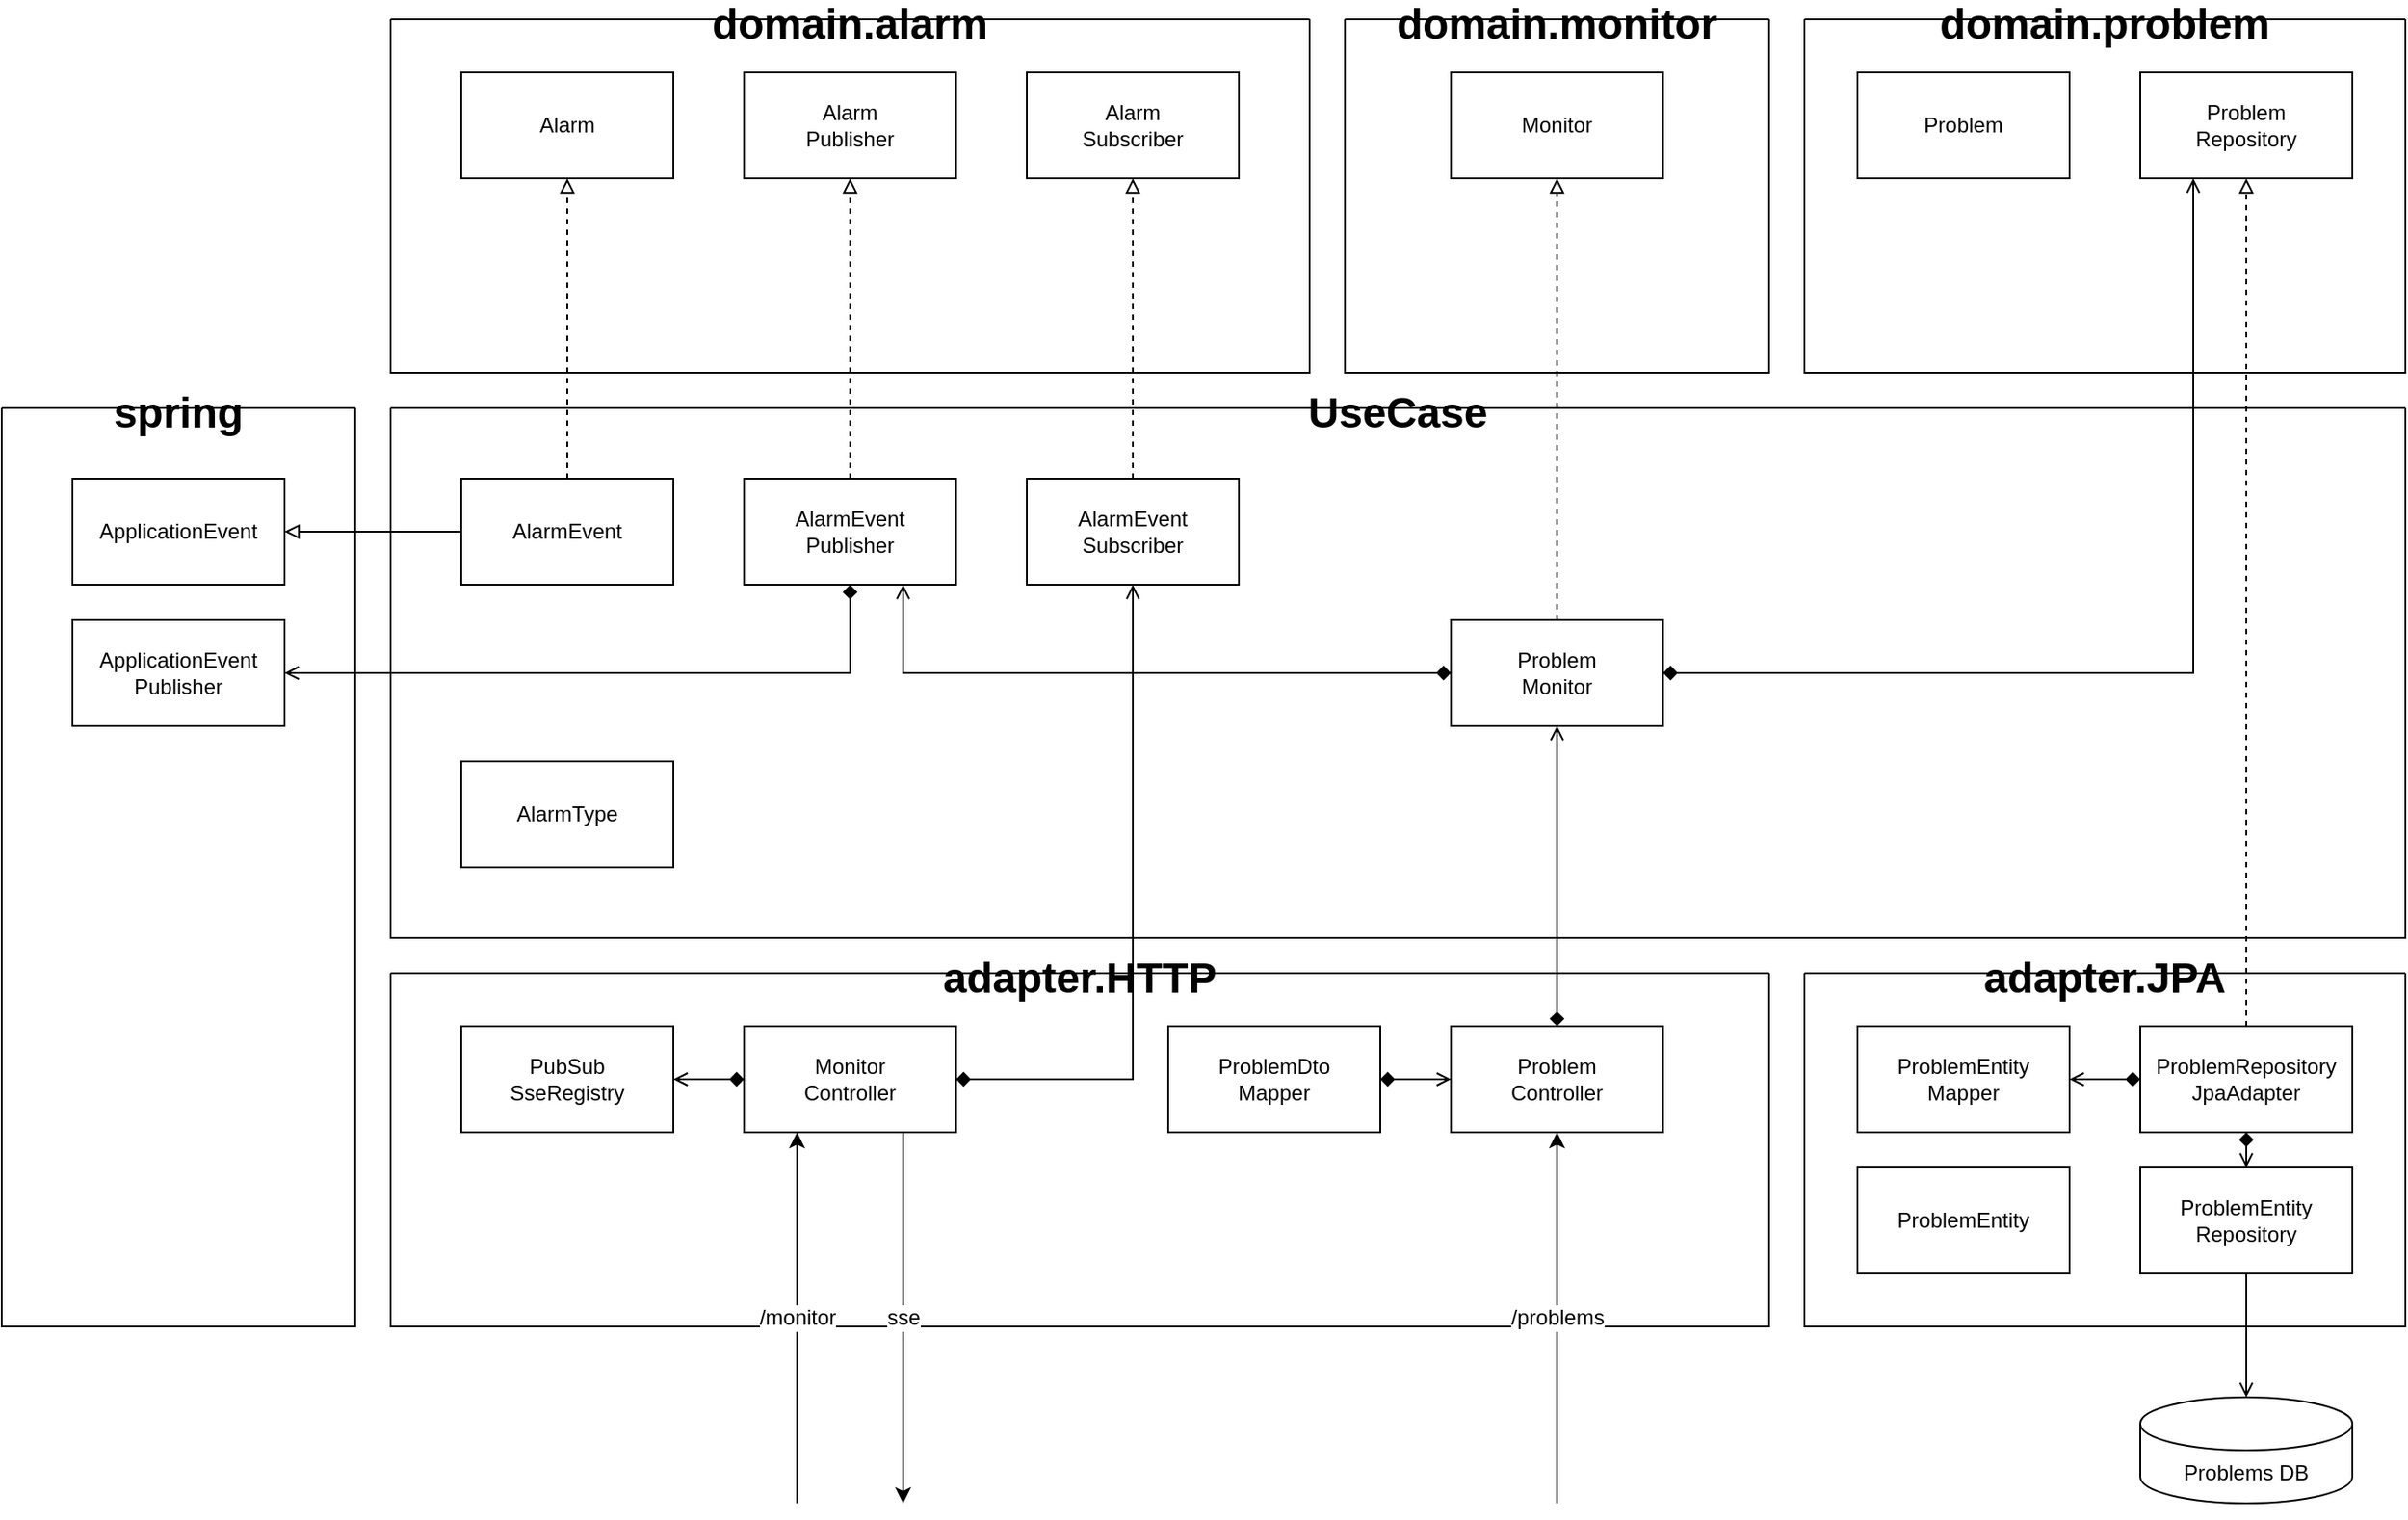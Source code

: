 <mxfile version="20.7.4" type="github">
  <diagram id="GpkoE08ScGIsWNODuLT1" name="Page-1">
    <mxGraphModel dx="2380" dy="1547" grid="1" gridSize="10" guides="1" tooltips="1" connect="1" arrows="1" fold="1" page="0" pageScale="1" pageWidth="827" pageHeight="1169" math="0" shadow="0">
      <root>
        <mxCell id="0" />
        <mxCell id="1" parent="0" />
        <mxCell id="kom0WmJ6hGe8tiKmYwih-12" value="" style="edgeStyle=orthogonalEdgeStyle;rounded=0;orthogonalLoop=1;jettySize=auto;html=1;endArrow=block;endFill=0;dashed=1;exitX=0.5;exitY=0;exitDx=0;exitDy=0;" edge="1" parent="1" source="kom0WmJ6hGe8tiKmYwih-8" target="kom0WmJ6hGe8tiKmYwih-1">
          <mxGeometry relative="1" as="geometry">
            <Array as="points">
              <mxPoint x="-60" y="150" />
              <mxPoint x="-60" y="150" />
            </Array>
          </mxGeometry>
        </mxCell>
        <mxCell id="kom0WmJ6hGe8tiKmYwih-23" value="" style="edgeStyle=orthogonalEdgeStyle;rounded=0;orthogonalLoop=1;jettySize=auto;html=1;startArrow=diamond;startFill=1;endArrow=open;endFill=0;entryX=0.25;entryY=1;entryDx=0;entryDy=0;" edge="1" parent="1" source="kom0WmJ6hGe8tiKmYwih-22" target="kom0WmJ6hGe8tiKmYwih-6">
          <mxGeometry relative="1" as="geometry" />
        </mxCell>
        <mxCell id="kom0WmJ6hGe8tiKmYwih-34" value="" style="edgeStyle=orthogonalEdgeStyle;rounded=0;orthogonalLoop=1;jettySize=auto;html=1;startArrow=none;startFill=0;endArrow=block;endFill=0;entryX=0.5;entryY=1;entryDx=0;entryDy=0;dashed=1;exitX=0.5;exitY=0;exitDx=0;exitDy=0;" edge="1" parent="1" source="kom0WmJ6hGe8tiKmYwih-32" target="kom0WmJ6hGe8tiKmYwih-6">
          <mxGeometry relative="1" as="geometry">
            <mxPoint x="980" y="680" as="targetPoint" />
            <Array as="points">
              <mxPoint x="890" y="140" />
              <mxPoint x="890" y="140" />
            </Array>
          </mxGeometry>
        </mxCell>
        <mxCell id="kom0WmJ6hGe8tiKmYwih-43" value="UseCase" style="swimlane;startSize=0;fontSize=24;fillColor=#D5E8D4;" vertex="1" parent="1">
          <mxGeometry x="-160" y="120" width="1140" height="300" as="geometry">
            <mxRectangle x="-160" y="120" width="170" height="40" as="alternateBounds" />
          </mxGeometry>
        </mxCell>
        <mxCell id="kom0WmJ6hGe8tiKmYwih-8" value="AlarmEvent" style="rounded=0;whiteSpace=wrap;html=1;labelBackgroundColor=none;" vertex="1" parent="kom0WmJ6hGe8tiKmYwih-43">
          <mxGeometry x="40" y="40" width="120" height="60" as="geometry" />
        </mxCell>
        <mxCell id="kom0WmJ6hGe8tiKmYwih-17" value="AlarmEvent&lt;br&gt;Publisher" style="rounded=0;whiteSpace=wrap;html=1;labelBackgroundColor=none;" vertex="1" parent="kom0WmJ6hGe8tiKmYwih-43">
          <mxGeometry x="200" y="40" width="120" height="60" as="geometry" />
        </mxCell>
        <mxCell id="kom0WmJ6hGe8tiKmYwih-22" value="Problem&lt;br&gt;Monitor" style="rounded=0;whiteSpace=wrap;html=1;labelBackgroundColor=none;" vertex="1" parent="kom0WmJ6hGe8tiKmYwih-43">
          <mxGeometry x="600" y="120" width="120" height="60" as="geometry" />
        </mxCell>
        <mxCell id="kom0WmJ6hGe8tiKmYwih-81" value="AlarmEvent&lt;br&gt;Subscriber" style="rounded=0;whiteSpace=wrap;html=1;labelBackgroundColor=none;" vertex="1" parent="kom0WmJ6hGe8tiKmYwih-43">
          <mxGeometry x="360" y="40" width="120" height="60" as="geometry" />
        </mxCell>
        <mxCell id="kom0WmJ6hGe8tiKmYwih-82" value="" style="edgeStyle=orthogonalEdgeStyle;rounded=0;orthogonalLoop=1;jettySize=auto;html=1;startArrow=diamond;startFill=1;endArrow=open;endFill=0;entryX=0.75;entryY=1;entryDx=0;entryDy=0;" edge="1" parent="kom0WmJ6hGe8tiKmYwih-43" source="kom0WmJ6hGe8tiKmYwih-22" target="kom0WmJ6hGe8tiKmYwih-17">
          <mxGeometry relative="1" as="geometry">
            <mxPoint x="600" y="270" as="sourcePoint" />
            <mxPoint x="320" y="150" as="targetPoint" />
          </mxGeometry>
        </mxCell>
        <mxCell id="kom0WmJ6hGe8tiKmYwih-14" value="AlarmType" style="rounded=0;whiteSpace=wrap;html=1;labelBackgroundColor=none;" vertex="1" parent="kom0WmJ6hGe8tiKmYwih-43">
          <mxGeometry x="40" y="200" width="120" height="60" as="geometry" />
        </mxCell>
        <mxCell id="kom0WmJ6hGe8tiKmYwih-46" value="adapter.HTTP" style="swimlane;startSize=0;fontSize=24;fillColor=#D5E8D4;" vertex="1" parent="1">
          <mxGeometry x="-160" y="440" width="780" height="200" as="geometry">
            <mxRectangle x="-160" y="340" width="100" height="40" as="alternateBounds" />
          </mxGeometry>
        </mxCell>
        <mxCell id="kom0WmJ6hGe8tiKmYwih-37" value="Problem&lt;br&gt;Controller" style="rounded=0;whiteSpace=wrap;html=1;labelBackgroundColor=none;" vertex="1" parent="kom0WmJ6hGe8tiKmYwih-46">
          <mxGeometry x="600" y="30" width="120" height="60" as="geometry" />
        </mxCell>
        <mxCell id="kom0WmJ6hGe8tiKmYwih-87" value="" style="edgeStyle=orthogonalEdgeStyle;rounded=0;orthogonalLoop=1;jettySize=auto;html=1;fontSize=24;startArrow=diamond;startFill=1;endArrow=open;endFill=0;" edge="1" parent="kom0WmJ6hGe8tiKmYwih-46" source="kom0WmJ6hGe8tiKmYwih-36" target="kom0WmJ6hGe8tiKmYwih-86">
          <mxGeometry relative="1" as="geometry" />
        </mxCell>
        <mxCell id="kom0WmJ6hGe8tiKmYwih-36" value="Monitor&lt;br&gt;Controller" style="rounded=0;whiteSpace=wrap;html=1;labelBackgroundColor=none;" vertex="1" parent="kom0WmJ6hGe8tiKmYwih-46">
          <mxGeometry x="200" y="30" width="120" height="60" as="geometry" />
        </mxCell>
        <mxCell id="kom0WmJ6hGe8tiKmYwih-86" value="PubSub&lt;br&gt;SseRegistry" style="rounded=0;whiteSpace=wrap;html=1;labelBackgroundColor=none;" vertex="1" parent="kom0WmJ6hGe8tiKmYwih-46">
          <mxGeometry x="40" y="30" width="120" height="60" as="geometry" />
        </mxCell>
        <mxCell id="kom0WmJ6hGe8tiKmYwih-95" value="" style="edgeStyle=orthogonalEdgeStyle;rounded=0;orthogonalLoop=1;jettySize=auto;html=1;fontSize=24;startArrow=diamond;startFill=1;endArrow=open;endFill=0;entryX=0;entryY=0.5;entryDx=0;entryDy=0;" edge="1" parent="kom0WmJ6hGe8tiKmYwih-46" source="kom0WmJ6hGe8tiKmYwih-93" target="kom0WmJ6hGe8tiKmYwih-37">
          <mxGeometry relative="1" as="geometry" />
        </mxCell>
        <mxCell id="kom0WmJ6hGe8tiKmYwih-93" value="ProblemDto&lt;br&gt;Mapper" style="rounded=0;whiteSpace=wrap;html=1;labelBackgroundColor=none;" vertex="1" parent="kom0WmJ6hGe8tiKmYwih-46">
          <mxGeometry x="440" y="30" width="120" height="60" as="geometry" />
        </mxCell>
        <mxCell id="kom0WmJ6hGe8tiKmYwih-47" value="adapter.JPA" style="swimlane;startSize=0;fontSize=24;fillColor=#D5E8D4;" vertex="1" parent="1">
          <mxGeometry x="640" y="440" width="340" height="200" as="geometry">
            <mxRectangle x="640" y="440" width="180" height="40" as="alternateBounds" />
          </mxGeometry>
        </mxCell>
        <mxCell id="kom0WmJ6hGe8tiKmYwih-92" value="" style="edgeStyle=orthogonalEdgeStyle;rounded=0;orthogonalLoop=1;jettySize=auto;html=1;fontSize=24;startArrow=diamond;startFill=1;endArrow=open;endFill=0;" edge="1" parent="kom0WmJ6hGe8tiKmYwih-47" source="kom0WmJ6hGe8tiKmYwih-32" target="kom0WmJ6hGe8tiKmYwih-91">
          <mxGeometry relative="1" as="geometry" />
        </mxCell>
        <mxCell id="kom0WmJ6hGe8tiKmYwih-32" value="ProblemRepository&lt;br&gt;JpaAdapter" style="rounded=0;whiteSpace=wrap;html=1;labelBackgroundColor=none;" vertex="1" parent="kom0WmJ6hGe8tiKmYwih-47">
          <mxGeometry x="190" y="30" width="120" height="60" as="geometry" />
        </mxCell>
        <mxCell id="kom0WmJ6hGe8tiKmYwih-31" value="ProblemEntity&lt;br&gt;Repository" style="rounded=0;whiteSpace=wrap;html=1;labelBackgroundColor=none;" vertex="1" parent="kom0WmJ6hGe8tiKmYwih-47">
          <mxGeometry x="190" y="110" width="120" height="60" as="geometry" />
        </mxCell>
        <mxCell id="kom0WmJ6hGe8tiKmYwih-35" value="" style="edgeStyle=orthogonalEdgeStyle;rounded=0;orthogonalLoop=1;jettySize=auto;html=1;startArrow=diamond;startFill=1;endArrow=open;endFill=0;" edge="1" parent="kom0WmJ6hGe8tiKmYwih-47" source="kom0WmJ6hGe8tiKmYwih-32" target="kom0WmJ6hGe8tiKmYwih-31">
          <mxGeometry relative="1" as="geometry" />
        </mxCell>
        <mxCell id="kom0WmJ6hGe8tiKmYwih-30" value="ProblemEntity" style="rounded=0;whiteSpace=wrap;html=1;labelBackgroundColor=none;" vertex="1" parent="kom0WmJ6hGe8tiKmYwih-47">
          <mxGeometry x="30" y="110" width="120" height="60" as="geometry" />
        </mxCell>
        <mxCell id="kom0WmJ6hGe8tiKmYwih-91" value="ProblemEntity&lt;br&gt;Mapper" style="rounded=0;whiteSpace=wrap;html=1;labelBackgroundColor=none;" vertex="1" parent="kom0WmJ6hGe8tiKmYwih-47">
          <mxGeometry x="30" y="30" width="120" height="60" as="geometry" />
        </mxCell>
        <mxCell id="kom0WmJ6hGe8tiKmYwih-49" value="/problems" style="endArrow=classic;html=1;rounded=0;fontSize=12;entryX=0.5;entryY=1;entryDx=0;entryDy=0;" edge="1" parent="1" target="kom0WmJ6hGe8tiKmYwih-37">
          <mxGeometry width="50" height="50" relative="1" as="geometry">
            <mxPoint x="500" y="740" as="sourcePoint" />
            <mxPoint x="520" y="460" as="targetPoint" />
          </mxGeometry>
        </mxCell>
        <mxCell id="kom0WmJ6hGe8tiKmYwih-7" value="Problems DB" style="shape=cylinder3;whiteSpace=wrap;html=1;boundedLbl=1;backgroundOutline=1;size=15;labelBackgroundColor=none;" vertex="1" parent="1">
          <mxGeometry x="830" y="680" width="120" height="60" as="geometry" />
        </mxCell>
        <mxCell id="kom0WmJ6hGe8tiKmYwih-50" value="" style="edgeStyle=orthogonalEdgeStyle;rounded=0;orthogonalLoop=1;jettySize=auto;html=1;fontSize=12;startArrow=none;startFill=0;endArrow=open;endFill=0;exitX=0.5;exitY=1;exitDx=0;exitDy=0;" edge="1" parent="1" source="kom0WmJ6hGe8tiKmYwih-31" target="kom0WmJ6hGe8tiKmYwih-7">
          <mxGeometry relative="1" as="geometry" />
        </mxCell>
        <mxCell id="kom0WmJ6hGe8tiKmYwih-54" value="sse" style="endArrow=classic;html=1;rounded=0;fontSize=12;exitX=0.75;exitY=1;exitDx=0;exitDy=0;" edge="1" parent="1" source="kom0WmJ6hGe8tiKmYwih-36">
          <mxGeometry width="50" height="50" relative="1" as="geometry">
            <mxPoint x="500" y="500" as="sourcePoint" />
            <mxPoint x="130" y="740" as="targetPoint" />
          </mxGeometry>
        </mxCell>
        <mxCell id="kom0WmJ6hGe8tiKmYwih-55" value="/monitor" style="endArrow=classic;html=1;rounded=0;fontSize=12;entryX=0.25;entryY=1;entryDx=0;entryDy=0;" edge="1" parent="1" target="kom0WmJ6hGe8tiKmYwih-36">
          <mxGeometry width="50" height="50" relative="1" as="geometry">
            <mxPoint x="70" y="740" as="sourcePoint" />
            <mxPoint x="270" y="450" as="targetPoint" />
          </mxGeometry>
        </mxCell>
        <mxCell id="kom0WmJ6hGe8tiKmYwih-56" value="domain.alarm" style="swimlane;startSize=0;fontSize=24;fillColor=#D5E8D4;" vertex="1" parent="1">
          <mxGeometry x="-160" y="-100" width="520" height="200" as="geometry" />
        </mxCell>
        <mxCell id="kom0WmJ6hGe8tiKmYwih-1" value="Alarm" style="rounded=0;whiteSpace=wrap;html=1;labelBackgroundColor=none;" vertex="1" parent="kom0WmJ6hGe8tiKmYwih-56">
          <mxGeometry x="40" y="30" width="120" height="60" as="geometry" />
        </mxCell>
        <mxCell id="kom0WmJ6hGe8tiKmYwih-3" value="Alarm&lt;br&gt;Subscriber" style="rounded=0;whiteSpace=wrap;html=1;labelBackgroundColor=none;" vertex="1" parent="kom0WmJ6hGe8tiKmYwih-56">
          <mxGeometry x="360" y="30" width="120" height="60" as="geometry" />
        </mxCell>
        <mxCell id="kom0WmJ6hGe8tiKmYwih-2" value="Alarm&lt;br&gt;Publisher" style="rounded=0;whiteSpace=wrap;html=1;labelBackgroundColor=none;" vertex="1" parent="kom0WmJ6hGe8tiKmYwih-56">
          <mxGeometry x="200" y="30" width="120" height="60" as="geometry" />
        </mxCell>
        <mxCell id="kom0WmJ6hGe8tiKmYwih-57" value="domain.problem" style="swimlane;startSize=0;fontSize=24;fillColor=#D5E8D4;" vertex="1" parent="1">
          <mxGeometry x="640" y="-100" width="340" height="200" as="geometry" />
        </mxCell>
        <mxCell id="kom0WmJ6hGe8tiKmYwih-4" value="Problem" style="rounded=0;whiteSpace=wrap;html=1;labelBackgroundColor=none;" vertex="1" parent="kom0WmJ6hGe8tiKmYwih-57">
          <mxGeometry x="30" y="30" width="120" height="60" as="geometry" />
        </mxCell>
        <mxCell id="kom0WmJ6hGe8tiKmYwih-6" value="Problem&lt;br&gt;Repository" style="rounded=0;whiteSpace=wrap;html=1;labelBackgroundColor=none;" vertex="1" parent="kom0WmJ6hGe8tiKmYwih-57">
          <mxGeometry x="190" y="30" width="120" height="60" as="geometry" />
        </mxCell>
        <mxCell id="kom0WmJ6hGe8tiKmYwih-73" value="" style="edgeStyle=orthogonalEdgeStyle;rounded=0;orthogonalLoop=1;jettySize=auto;html=1;fontSize=24;startArrow=diamond;startFill=1;endArrow=open;endFill=0;entryX=0.5;entryY=1;entryDx=0;entryDy=0;" edge="1" parent="1" source="kom0WmJ6hGe8tiKmYwih-37" target="kom0WmJ6hGe8tiKmYwih-22">
          <mxGeometry relative="1" as="geometry">
            <mxPoint x="700" y="410" as="targetPoint" />
          </mxGeometry>
        </mxCell>
        <mxCell id="kom0WmJ6hGe8tiKmYwih-75" value="" style="edgeStyle=orthogonalEdgeStyle;orthogonalLoop=1;jettySize=auto;html=1;fontSize=24;startArrow=none;startFill=0;endArrow=block;endFill=0;entryX=0.5;entryY=1;entryDx=0;entryDy=0;exitX=0.5;exitY=0;exitDx=0;exitDy=0;rounded=0;dashed=1;" edge="1" parent="1" source="kom0WmJ6hGe8tiKmYwih-17" target="kom0WmJ6hGe8tiKmYwih-2">
          <mxGeometry relative="1" as="geometry" />
        </mxCell>
        <mxCell id="kom0WmJ6hGe8tiKmYwih-27" value="" style="edgeStyle=orthogonalEdgeStyle;rounded=0;orthogonalLoop=1;jettySize=auto;html=1;startArrow=none;startFill=0;endArrow=block;endFill=0;entryX=0.5;entryY=1;entryDx=0;entryDy=0;dashed=1;" edge="1" parent="1" source="kom0WmJ6hGe8tiKmYwih-22" target="kom0WmJ6hGe8tiKmYwih-5">
          <mxGeometry relative="1" as="geometry">
            <mxPoint x="660" y="480" as="targetPoint" />
          </mxGeometry>
        </mxCell>
        <mxCell id="kom0WmJ6hGe8tiKmYwih-80" value="domain.monitor" style="swimlane;startSize=0;fontSize=24;fillColor=#D5E8D4;" vertex="1" parent="1">
          <mxGeometry x="380" y="-100" width="240" height="200" as="geometry">
            <mxRectangle x="560" y="-320" width="220" height="40" as="alternateBounds" />
          </mxGeometry>
        </mxCell>
        <mxCell id="kom0WmJ6hGe8tiKmYwih-5" value="Monitor" style="rounded=0;whiteSpace=wrap;html=1;labelBackgroundColor=none;" vertex="1" parent="kom0WmJ6hGe8tiKmYwih-80">
          <mxGeometry x="60" y="30" width="120" height="60" as="geometry" />
        </mxCell>
        <mxCell id="kom0WmJ6hGe8tiKmYwih-84" value="" style="edgeStyle=orthogonalEdgeStyle;rounded=0;orthogonalLoop=1;jettySize=auto;html=1;dashed=1;fontSize=24;startArrow=none;startFill=0;endArrow=block;endFill=0;entryX=0.5;entryY=1;entryDx=0;entryDy=0;" edge="1" parent="1" source="kom0WmJ6hGe8tiKmYwih-81" target="kom0WmJ6hGe8tiKmYwih-3">
          <mxGeometry relative="1" as="geometry">
            <mxPoint x="260" y="130" as="targetPoint" />
          </mxGeometry>
        </mxCell>
        <mxCell id="kom0WmJ6hGe8tiKmYwih-89" value="" style="edgeStyle=orthogonalEdgeStyle;rounded=0;orthogonalLoop=1;jettySize=auto;html=1;fontSize=24;startArrow=diamond;startFill=1;endArrow=open;endFill=0;entryX=0.5;entryY=1;entryDx=0;entryDy=0;" edge="1" parent="1" source="kom0WmJ6hGe8tiKmYwih-36" target="kom0WmJ6hGe8tiKmYwih-81">
          <mxGeometry relative="1" as="geometry">
            <mxPoint x="260" y="400" as="targetPoint" />
            <Array as="points">
              <mxPoint x="260" y="320" />
              <mxPoint x="260" y="320" />
            </Array>
          </mxGeometry>
        </mxCell>
        <mxCell id="kom0WmJ6hGe8tiKmYwih-90" value="spring" style="swimlane;startSize=0;fontSize=24;" vertex="1" parent="1">
          <mxGeometry x="-380" y="120" width="200" height="520" as="geometry" />
        </mxCell>
        <mxCell id="kom0WmJ6hGe8tiKmYwih-9" value="ApplicationEvent" style="rounded=0;whiteSpace=wrap;html=1;labelBackgroundColor=none;" vertex="1" parent="kom0WmJ6hGe8tiKmYwih-90">
          <mxGeometry x="40" y="40" width="120" height="60" as="geometry" />
        </mxCell>
        <mxCell id="kom0WmJ6hGe8tiKmYwih-18" value="ApplicationEvent&lt;br&gt;Publisher" style="rounded=0;whiteSpace=wrap;html=1;labelBackgroundColor=none;" vertex="1" parent="kom0WmJ6hGe8tiKmYwih-90">
          <mxGeometry x="40" y="120" width="120" height="60" as="geometry" />
        </mxCell>
        <mxCell id="kom0WmJ6hGe8tiKmYwih-11" value="" style="edgeStyle=orthogonalEdgeStyle;rounded=0;orthogonalLoop=1;jettySize=auto;html=1;entryX=1;entryY=0.5;entryDx=0;entryDy=0;endArrow=block;endFill=0;" edge="1" parent="1" source="kom0WmJ6hGe8tiKmYwih-8" target="kom0WmJ6hGe8tiKmYwih-9">
          <mxGeometry relative="1" as="geometry">
            <mxPoint x="240" y="420" as="sourcePoint" />
          </mxGeometry>
        </mxCell>
        <mxCell id="kom0WmJ6hGe8tiKmYwih-19" value="" style="edgeStyle=orthogonalEdgeStyle;rounded=0;orthogonalLoop=1;jettySize=auto;html=1;endArrow=open;endFill=0;startArrow=diamond;startFill=1;entryX=1;entryY=0.5;entryDx=0;entryDy=0;exitX=0.5;exitY=1;exitDx=0;exitDy=0;" edge="1" parent="1" source="kom0WmJ6hGe8tiKmYwih-17" target="kom0WmJ6hGe8tiKmYwih-18">
          <mxGeometry relative="1" as="geometry" />
        </mxCell>
      </root>
    </mxGraphModel>
  </diagram>
</mxfile>
